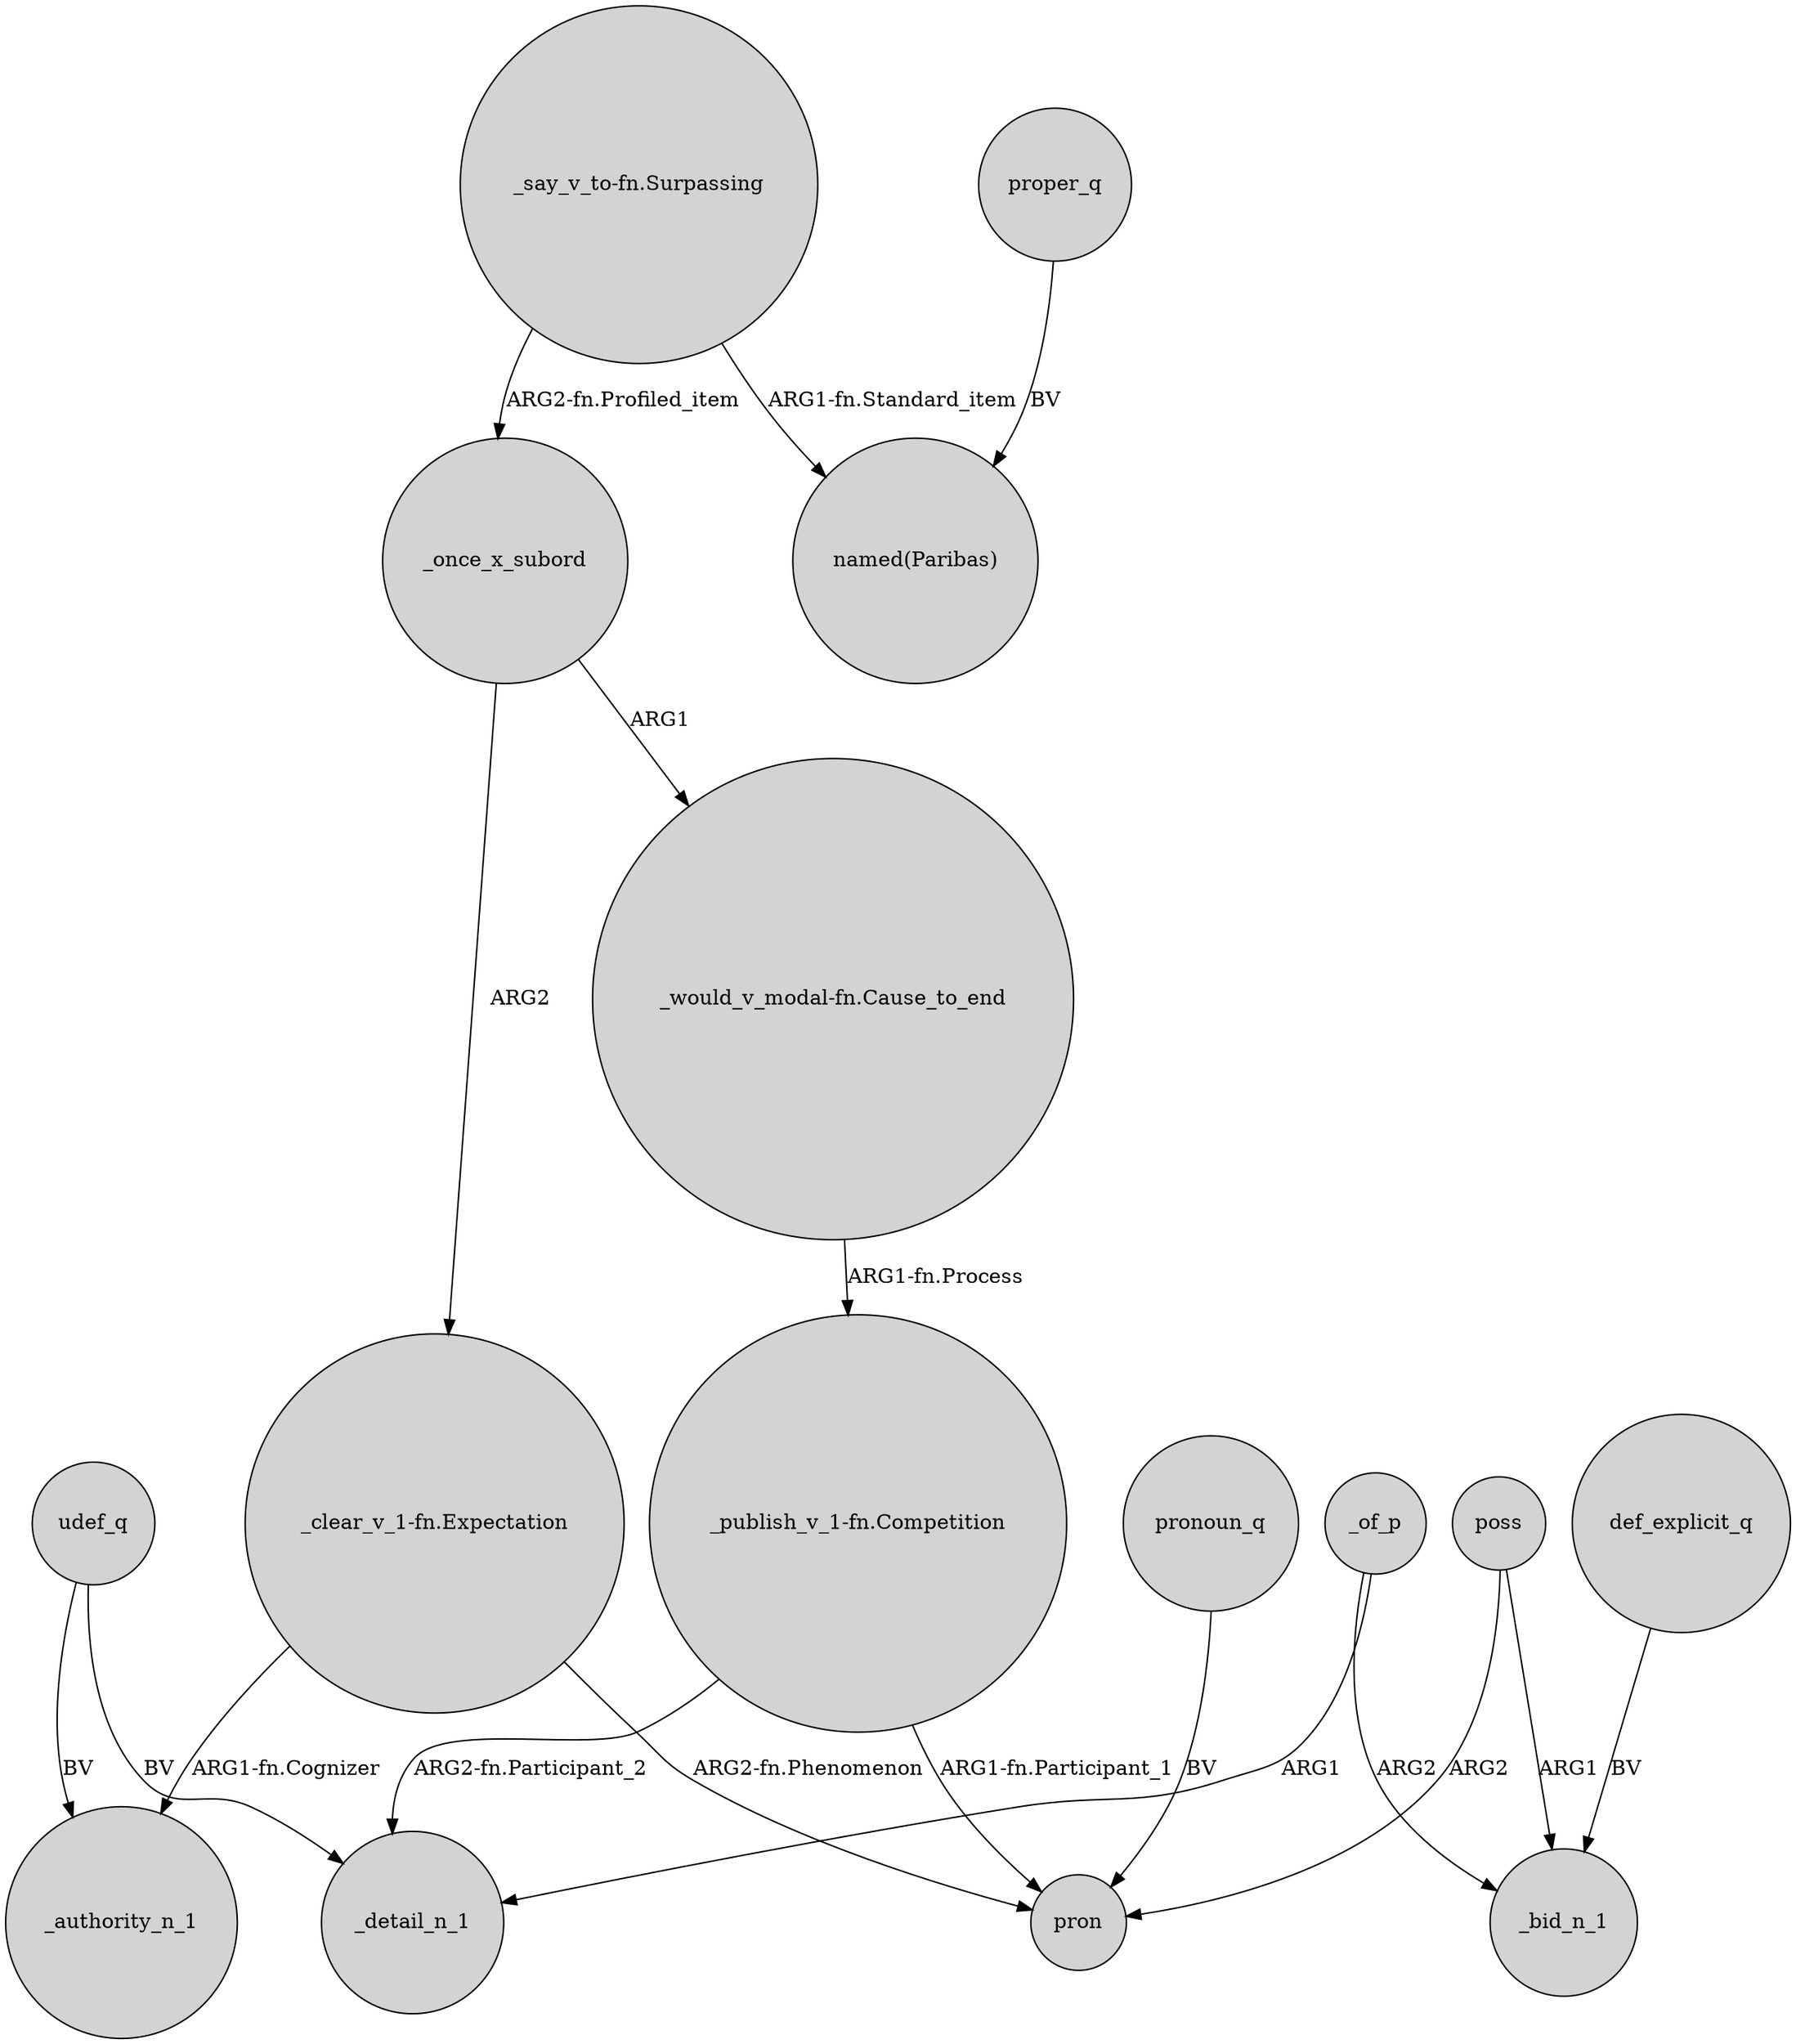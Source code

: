 digraph {
	node [shape=circle style=filled]
	"_clear_v_1-fn.Expectation" -> _authority_n_1 [label="ARG1-fn.Cognizer"]
	udef_q -> _detail_n_1 [label=BV]
	udef_q -> _authority_n_1 [label=BV]
	poss -> _bid_n_1 [label=ARG1]
	"_would_v_modal-fn.Cause_to_end" -> "_publish_v_1-fn.Competition" [label="ARG1-fn.Process"]
	_once_x_subord -> "_clear_v_1-fn.Expectation" [label=ARG2]
	poss -> pron [label=ARG2]
	_of_p -> _bid_n_1 [label=ARG2]
	_once_x_subord -> "_would_v_modal-fn.Cause_to_end" [label=ARG1]
	"_say_v_to-fn.Surpassing" -> _once_x_subord [label="ARG2-fn.Profiled_item"]
	def_explicit_q -> _bid_n_1 [label=BV]
	"_clear_v_1-fn.Expectation" -> pron [label="ARG2-fn.Phenomenon"]
	"_say_v_to-fn.Surpassing" -> "named(Paribas)" [label="ARG1-fn.Standard_item"]
	_of_p -> _detail_n_1 [label=ARG1]
	pronoun_q -> pron [label=BV]
	proper_q -> "named(Paribas)" [label=BV]
	"_publish_v_1-fn.Competition" -> pron [label="ARG1-fn.Participant_1"]
	"_publish_v_1-fn.Competition" -> _detail_n_1 [label="ARG2-fn.Participant_2"]
}
